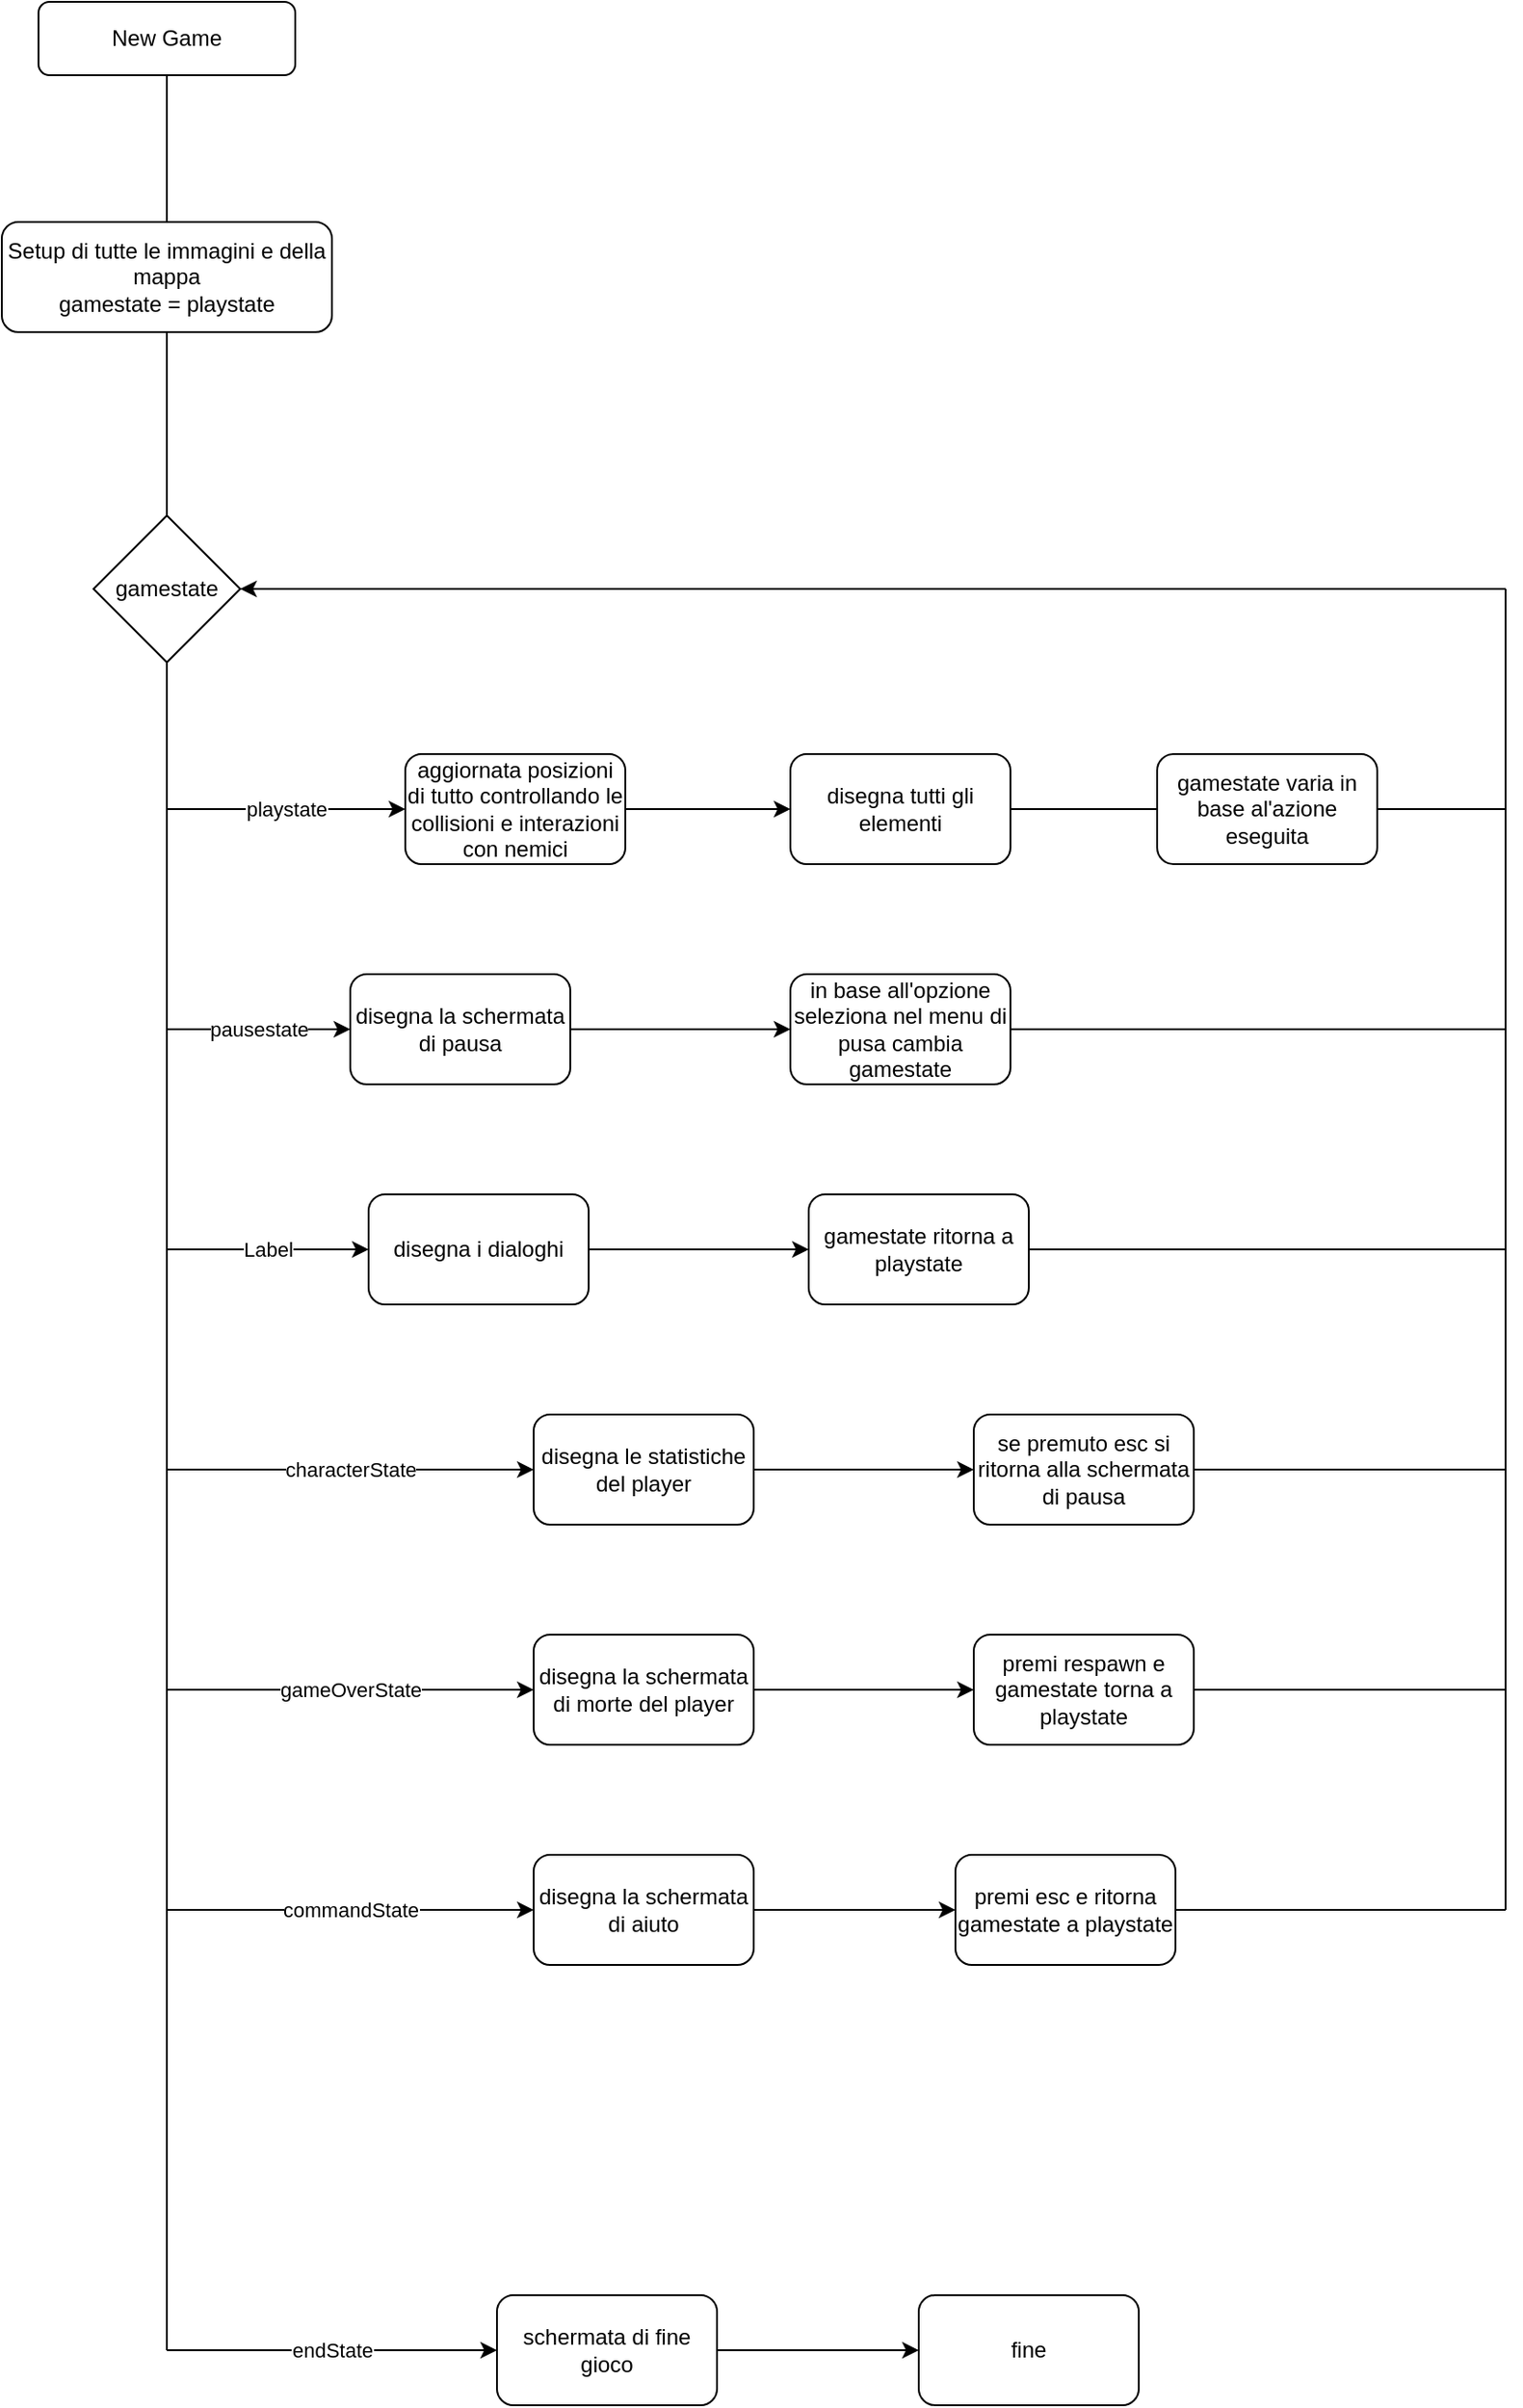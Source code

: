 <mxfile version="21.3.4" type="github">
  <diagram id="C5RBs43oDa-KdzZeNtuy" name="Page-1">
    <mxGraphModel dx="2883" dy="1637" grid="1" gridSize="10" guides="1" tooltips="1" connect="1" arrows="1" fold="1" page="1" pageScale="1" pageWidth="1300" pageHeight="1500" math="0" shadow="0">
      <root>
        <mxCell id="WIyWlLk6GJQsqaUBKTNV-0" />
        <mxCell id="WIyWlLk6GJQsqaUBKTNV-1" parent="WIyWlLk6GJQsqaUBKTNV-0" />
        <mxCell id="pZJ30b5z6qygZ-GOe4A2-1" value="New Game" style="rounded=1;whiteSpace=wrap;html=1;" parent="WIyWlLk6GJQsqaUBKTNV-1" vertex="1">
          <mxGeometry x="80" y="80" width="140" height="40" as="geometry" />
        </mxCell>
        <mxCell id="pZJ30b5z6qygZ-GOe4A2-2" value="" style="endArrow=none;html=1;rounded=0;entryX=0.5;entryY=1;entryDx=0;entryDy=0;exitX=0.5;exitY=0;exitDx=0;exitDy=0;" parent="WIyWlLk6GJQsqaUBKTNV-1" source="pZJ30b5z6qygZ-GOe4A2-3" target="pZJ30b5z6qygZ-GOe4A2-1" edge="1">
          <mxGeometry width="50" height="50" relative="1" as="geometry">
            <mxPoint x="150" y="200" as="sourcePoint" />
            <mxPoint x="360" y="290" as="targetPoint" />
          </mxGeometry>
        </mxCell>
        <mxCell id="pZJ30b5z6qygZ-GOe4A2-3" value="Setup di tutte le immagini e della mappa&lt;br&gt;gamestate = playstate" style="rounded=1;whiteSpace=wrap;html=1;" parent="WIyWlLk6GJQsqaUBKTNV-1" vertex="1">
          <mxGeometry x="60" y="200" width="180" height="60" as="geometry" />
        </mxCell>
        <mxCell id="pZJ30b5z6qygZ-GOe4A2-4" value="" style="endArrow=none;html=1;rounded=0;entryX=0.5;entryY=1;entryDx=0;entryDy=0;" parent="WIyWlLk6GJQsqaUBKTNV-1" target="pZJ30b5z6qygZ-GOe4A2-3" edge="1">
          <mxGeometry width="50" height="50" relative="1" as="geometry">
            <mxPoint x="150" y="360" as="sourcePoint" />
            <mxPoint x="360" y="290" as="targetPoint" />
          </mxGeometry>
        </mxCell>
        <mxCell id="pZJ30b5z6qygZ-GOe4A2-5" value="gamestate" style="rhombus;whiteSpace=wrap;html=1;" parent="WIyWlLk6GJQsqaUBKTNV-1" vertex="1">
          <mxGeometry x="110" y="360" width="80" height="80" as="geometry" />
        </mxCell>
        <mxCell id="pZJ30b5z6qygZ-GOe4A2-6" value="" style="endArrow=none;html=1;rounded=0;entryX=0.5;entryY=1;entryDx=0;entryDy=0;" parent="WIyWlLk6GJQsqaUBKTNV-1" target="pZJ30b5z6qygZ-GOe4A2-5" edge="1">
          <mxGeometry width="50" height="50" relative="1" as="geometry">
            <mxPoint x="150" y="1360" as="sourcePoint" />
            <mxPoint x="360" y="690" as="targetPoint" />
          </mxGeometry>
        </mxCell>
        <mxCell id="pZJ30b5z6qygZ-GOe4A2-9" value="" style="endArrow=classic;html=1;rounded=0;" parent="WIyWlLk6GJQsqaUBKTNV-1" edge="1">
          <mxGeometry relative="1" as="geometry">
            <mxPoint x="150" y="520" as="sourcePoint" />
            <mxPoint x="280" y="520" as="targetPoint" />
          </mxGeometry>
        </mxCell>
        <mxCell id="pZJ30b5z6qygZ-GOe4A2-10" value="playstate" style="edgeLabel;resizable=0;html=1;align=center;verticalAlign=middle;" parent="pZJ30b5z6qygZ-GOe4A2-9" connectable="0" vertex="1">
          <mxGeometry relative="1" as="geometry" />
        </mxCell>
        <mxCell id="pZJ30b5z6qygZ-GOe4A2-11" value="aggiornata posizioni di tutto controllando le collisioni e interazioni con nemici" style="rounded=1;whiteSpace=wrap;html=1;" parent="WIyWlLk6GJQsqaUBKTNV-1" vertex="1">
          <mxGeometry x="280" y="490" width="120" height="60" as="geometry" />
        </mxCell>
        <mxCell id="pZJ30b5z6qygZ-GOe4A2-12" value="" style="endArrow=classic;html=1;rounded=0;exitX=1;exitY=0.5;exitDx=0;exitDy=0;" parent="WIyWlLk6GJQsqaUBKTNV-1" source="pZJ30b5z6qygZ-GOe4A2-11" edge="1">
          <mxGeometry width="50" height="50" relative="1" as="geometry">
            <mxPoint x="310" y="590" as="sourcePoint" />
            <mxPoint x="490" y="520" as="targetPoint" />
          </mxGeometry>
        </mxCell>
        <mxCell id="pZJ30b5z6qygZ-GOe4A2-13" value="disegna tutti gli elementi" style="rounded=1;whiteSpace=wrap;html=1;" parent="WIyWlLk6GJQsqaUBKTNV-1" vertex="1">
          <mxGeometry x="490" y="490" width="120" height="60" as="geometry" />
        </mxCell>
        <mxCell id="pZJ30b5z6qygZ-GOe4A2-14" value="" style="endArrow=classic;html=1;rounded=0;entryX=1;entryY=0.5;entryDx=0;entryDy=0;" parent="WIyWlLk6GJQsqaUBKTNV-1" target="pZJ30b5z6qygZ-GOe4A2-5" edge="1">
          <mxGeometry width="50" height="50" relative="1" as="geometry">
            <mxPoint x="880" y="400" as="sourcePoint" />
            <mxPoint x="360" y="540" as="targetPoint" />
          </mxGeometry>
        </mxCell>
        <mxCell id="pZJ30b5z6qygZ-GOe4A2-15" value="" style="endArrow=none;html=1;rounded=0;entryX=1;entryY=0.5;entryDx=0;entryDy=0;" parent="WIyWlLk6GJQsqaUBKTNV-1" target="pZJ30b5z6qygZ-GOe4A2-13" edge="1">
          <mxGeometry width="50" height="50" relative="1" as="geometry">
            <mxPoint x="880" y="400" as="sourcePoint" />
            <mxPoint x="360" y="540" as="targetPoint" />
            <Array as="points">
              <mxPoint x="880" y="520" />
            </Array>
          </mxGeometry>
        </mxCell>
        <mxCell id="pZJ30b5z6qygZ-GOe4A2-16" value="" style="endArrow=classic;html=1;rounded=0;" parent="WIyWlLk6GJQsqaUBKTNV-1" edge="1">
          <mxGeometry relative="1" as="geometry">
            <mxPoint x="150" y="640" as="sourcePoint" />
            <mxPoint x="250" y="640" as="targetPoint" />
          </mxGeometry>
        </mxCell>
        <mxCell id="pZJ30b5z6qygZ-GOe4A2-17" value="pausestate" style="edgeLabel;resizable=0;html=1;align=center;verticalAlign=middle;" parent="pZJ30b5z6qygZ-GOe4A2-16" connectable="0" vertex="1">
          <mxGeometry relative="1" as="geometry" />
        </mxCell>
        <mxCell id="pZJ30b5z6qygZ-GOe4A2-18" value="gamestate varia in base al&#39;azione eseguita" style="rounded=1;whiteSpace=wrap;html=1;" parent="WIyWlLk6GJQsqaUBKTNV-1" vertex="1">
          <mxGeometry x="690" y="490" width="120" height="60" as="geometry" />
        </mxCell>
        <mxCell id="pZJ30b5z6qygZ-GOe4A2-19" value="disegna la schermata di pausa" style="rounded=1;whiteSpace=wrap;html=1;" parent="WIyWlLk6GJQsqaUBKTNV-1" vertex="1">
          <mxGeometry x="250" y="610" width="120" height="60" as="geometry" />
        </mxCell>
        <mxCell id="pZJ30b5z6qygZ-GOe4A2-20" value="" style="endArrow=classic;html=1;rounded=0;exitX=1;exitY=0.5;exitDx=0;exitDy=0;" parent="WIyWlLk6GJQsqaUBKTNV-1" source="pZJ30b5z6qygZ-GOe4A2-19" target="pZJ30b5z6qygZ-GOe4A2-21" edge="1">
          <mxGeometry width="50" height="50" relative="1" as="geometry">
            <mxPoint x="310" y="490" as="sourcePoint" />
            <mxPoint x="480" y="640" as="targetPoint" />
          </mxGeometry>
        </mxCell>
        <mxCell id="pZJ30b5z6qygZ-GOe4A2-21" value="in base all&#39;opzione seleziona nel menu di pusa cambia gamestate" style="rounded=1;whiteSpace=wrap;html=1;" parent="WIyWlLk6GJQsqaUBKTNV-1" vertex="1">
          <mxGeometry x="490" y="610" width="120" height="60" as="geometry" />
        </mxCell>
        <mxCell id="pZJ30b5z6qygZ-GOe4A2-22" value="" style="endArrow=none;html=1;rounded=0;exitX=1;exitY=0.5;exitDx=0;exitDy=0;" parent="WIyWlLk6GJQsqaUBKTNV-1" source="pZJ30b5z6qygZ-GOe4A2-21" edge="1">
          <mxGeometry width="50" height="50" relative="1" as="geometry">
            <mxPoint x="310" y="490" as="sourcePoint" />
            <mxPoint x="880" y="640" as="targetPoint" />
          </mxGeometry>
        </mxCell>
        <mxCell id="pZJ30b5z6qygZ-GOe4A2-23" value="" style="endArrow=none;html=1;rounded=0;" parent="WIyWlLk6GJQsqaUBKTNV-1" edge="1">
          <mxGeometry width="50" height="50" relative="1" as="geometry">
            <mxPoint x="880" y="1120" as="sourcePoint" />
            <mxPoint x="880" y="520" as="targetPoint" />
          </mxGeometry>
        </mxCell>
        <mxCell id="pZJ30b5z6qygZ-GOe4A2-25" value="" style="endArrow=classic;html=1;rounded=0;" parent="WIyWlLk6GJQsqaUBKTNV-1" target="pZJ30b5z6qygZ-GOe4A2-27" edge="1">
          <mxGeometry relative="1" as="geometry">
            <mxPoint x="150" y="760" as="sourcePoint" />
            <mxPoint x="320" y="760" as="targetPoint" />
          </mxGeometry>
        </mxCell>
        <mxCell id="pZJ30b5z6qygZ-GOe4A2-26" value="Label" style="edgeLabel;resizable=0;html=1;align=center;verticalAlign=middle;" parent="pZJ30b5z6qygZ-GOe4A2-25" connectable="0" vertex="1">
          <mxGeometry relative="1" as="geometry" />
        </mxCell>
        <mxCell id="pZJ30b5z6qygZ-GOe4A2-27" value="disegna i dialoghi" style="rounded=1;whiteSpace=wrap;html=1;" parent="WIyWlLk6GJQsqaUBKTNV-1" vertex="1">
          <mxGeometry x="260" y="730" width="120" height="60" as="geometry" />
        </mxCell>
        <mxCell id="pZJ30b5z6qygZ-GOe4A2-28" value="" style="endArrow=classic;html=1;rounded=0;exitX=1;exitY=0.5;exitDx=0;exitDy=0;" parent="WIyWlLk6GJQsqaUBKTNV-1" source="pZJ30b5z6qygZ-GOe4A2-27" edge="1">
          <mxGeometry width="50" height="50" relative="1" as="geometry">
            <mxPoint x="640" y="760" as="sourcePoint" />
            <mxPoint x="500" y="760" as="targetPoint" />
          </mxGeometry>
        </mxCell>
        <mxCell id="pZJ30b5z6qygZ-GOe4A2-29" value="gamestate ritorna a playstate" style="rounded=1;whiteSpace=wrap;html=1;" parent="WIyWlLk6GJQsqaUBKTNV-1" vertex="1">
          <mxGeometry x="500" y="730" width="120" height="60" as="geometry" />
        </mxCell>
        <mxCell id="pZJ30b5z6qygZ-GOe4A2-30" value="" style="endArrow=none;html=1;rounded=0;exitX=1;exitY=0.5;exitDx=0;exitDy=0;" parent="WIyWlLk6GJQsqaUBKTNV-1" source="pZJ30b5z6qygZ-GOe4A2-29" edge="1">
          <mxGeometry width="50" height="50" relative="1" as="geometry">
            <mxPoint x="640" y="760" as="sourcePoint" />
            <mxPoint x="880" y="760" as="targetPoint" />
          </mxGeometry>
        </mxCell>
        <mxCell id="pZJ30b5z6qygZ-GOe4A2-33" value="" style="endArrow=classic;html=1;rounded=0;" parent="WIyWlLk6GJQsqaUBKTNV-1" edge="1">
          <mxGeometry relative="1" as="geometry">
            <mxPoint x="150" y="880" as="sourcePoint" />
            <mxPoint x="350" y="880" as="targetPoint" />
          </mxGeometry>
        </mxCell>
        <mxCell id="pZJ30b5z6qygZ-GOe4A2-34" value="characterState" style="edgeLabel;resizable=0;html=1;align=center;verticalAlign=middle;" parent="pZJ30b5z6qygZ-GOe4A2-33" connectable="0" vertex="1">
          <mxGeometry relative="1" as="geometry" />
        </mxCell>
        <mxCell id="pZJ30b5z6qygZ-GOe4A2-35" value="disegna le statistiche del player" style="rounded=1;whiteSpace=wrap;html=1;" parent="WIyWlLk6GJQsqaUBKTNV-1" vertex="1">
          <mxGeometry x="350" y="850" width="120" height="60" as="geometry" />
        </mxCell>
        <mxCell id="pZJ30b5z6qygZ-GOe4A2-36" value="" style="endArrow=classic;html=1;rounded=0;exitX=1;exitY=0.5;exitDx=0;exitDy=0;" parent="WIyWlLk6GJQsqaUBKTNV-1" source="pZJ30b5z6qygZ-GOe4A2-35" edge="1">
          <mxGeometry width="50" height="50" relative="1" as="geometry">
            <mxPoint x="400" y="760" as="sourcePoint" />
            <mxPoint x="590" y="880" as="targetPoint" />
          </mxGeometry>
        </mxCell>
        <mxCell id="pZJ30b5z6qygZ-GOe4A2-37" value="se premuto esc si ritorna alla schermata di pausa" style="rounded=1;whiteSpace=wrap;html=1;" parent="WIyWlLk6GJQsqaUBKTNV-1" vertex="1">
          <mxGeometry x="590" y="850" width="120" height="60" as="geometry" />
        </mxCell>
        <mxCell id="pZJ30b5z6qygZ-GOe4A2-38" value="" style="endArrow=none;html=1;rounded=0;exitX=1;exitY=0.5;exitDx=0;exitDy=0;" parent="WIyWlLk6GJQsqaUBKTNV-1" source="pZJ30b5z6qygZ-GOe4A2-37" edge="1">
          <mxGeometry width="50" height="50" relative="1" as="geometry">
            <mxPoint x="400" y="760" as="sourcePoint" />
            <mxPoint x="880" y="880" as="targetPoint" />
          </mxGeometry>
        </mxCell>
        <mxCell id="pZJ30b5z6qygZ-GOe4A2-39" value="" style="endArrow=classic;html=1;rounded=0;" parent="WIyWlLk6GJQsqaUBKTNV-1" edge="1">
          <mxGeometry relative="1" as="geometry">
            <mxPoint x="150" y="1000" as="sourcePoint" />
            <mxPoint x="350" y="1000" as="targetPoint" />
          </mxGeometry>
        </mxCell>
        <mxCell id="pZJ30b5z6qygZ-GOe4A2-40" value="gameOverState" style="edgeLabel;resizable=0;html=1;align=center;verticalAlign=middle;" parent="pZJ30b5z6qygZ-GOe4A2-39" connectable="0" vertex="1">
          <mxGeometry relative="1" as="geometry" />
        </mxCell>
        <mxCell id="pZJ30b5z6qygZ-GOe4A2-41" value="disegna la schermata di morte del player" style="rounded=1;whiteSpace=wrap;html=1;" parent="WIyWlLk6GJQsqaUBKTNV-1" vertex="1">
          <mxGeometry x="350" y="970" width="120" height="60" as="geometry" />
        </mxCell>
        <mxCell id="pZJ30b5z6qygZ-GOe4A2-42" value="premi respawn e gamestate torna a playstate" style="rounded=1;whiteSpace=wrap;html=1;" parent="WIyWlLk6GJQsqaUBKTNV-1" vertex="1">
          <mxGeometry x="590" y="970" width="120" height="60" as="geometry" />
        </mxCell>
        <mxCell id="pZJ30b5z6qygZ-GOe4A2-43" value="" style="endArrow=classic;html=1;rounded=0;entryX=0;entryY=0.5;entryDx=0;entryDy=0;exitX=1;exitY=0.5;exitDx=0;exitDy=0;" parent="WIyWlLk6GJQsqaUBKTNV-1" source="pZJ30b5z6qygZ-GOe4A2-41" target="pZJ30b5z6qygZ-GOe4A2-42" edge="1">
          <mxGeometry width="50" height="50" relative="1" as="geometry">
            <mxPoint x="400" y="1160" as="sourcePoint" />
            <mxPoint x="450" y="1110" as="targetPoint" />
          </mxGeometry>
        </mxCell>
        <mxCell id="pZJ30b5z6qygZ-GOe4A2-44" value="" style="endArrow=none;html=1;rounded=0;entryX=1;entryY=0.5;entryDx=0;entryDy=0;" parent="WIyWlLk6GJQsqaUBKTNV-1" target="pZJ30b5z6qygZ-GOe4A2-42" edge="1">
          <mxGeometry width="50" height="50" relative="1" as="geometry">
            <mxPoint x="880" y="1000" as="sourcePoint" />
            <mxPoint x="450" y="1110" as="targetPoint" />
          </mxGeometry>
        </mxCell>
        <mxCell id="pZJ30b5z6qygZ-GOe4A2-46" value="" style="endArrow=classic;html=1;rounded=0;" parent="WIyWlLk6GJQsqaUBKTNV-1" edge="1">
          <mxGeometry relative="1" as="geometry">
            <mxPoint x="150" y="1120" as="sourcePoint" />
            <mxPoint x="350" y="1120" as="targetPoint" />
            <Array as="points">
              <mxPoint x="260" y="1120" />
            </Array>
          </mxGeometry>
        </mxCell>
        <mxCell id="pZJ30b5z6qygZ-GOe4A2-47" value="commandState" style="edgeLabel;resizable=0;html=1;align=center;verticalAlign=middle;" parent="pZJ30b5z6qygZ-GOe4A2-46" connectable="0" vertex="1">
          <mxGeometry relative="1" as="geometry" />
        </mxCell>
        <mxCell id="pZJ30b5z6qygZ-GOe4A2-49" value="disegna la schermata di aiuto" style="rounded=1;whiteSpace=wrap;html=1;" parent="WIyWlLk6GJQsqaUBKTNV-1" vertex="1">
          <mxGeometry x="350" y="1090" width="120" height="60" as="geometry" />
        </mxCell>
        <mxCell id="pZJ30b5z6qygZ-GOe4A2-50" value="" style="endArrow=classic;html=1;rounded=0;exitX=1;exitY=0.5;exitDx=0;exitDy=0;" parent="WIyWlLk6GJQsqaUBKTNV-1" source="pZJ30b5z6qygZ-GOe4A2-49" edge="1">
          <mxGeometry width="50" height="50" relative="1" as="geometry">
            <mxPoint x="400" y="1360" as="sourcePoint" />
            <mxPoint x="580" y="1120" as="targetPoint" />
          </mxGeometry>
        </mxCell>
        <mxCell id="pZJ30b5z6qygZ-GOe4A2-51" value="premi esc e ritorna gamestate a playstate" style="rounded=1;whiteSpace=wrap;html=1;" parent="WIyWlLk6GJQsqaUBKTNV-1" vertex="1">
          <mxGeometry x="580" y="1090" width="120" height="60" as="geometry" />
        </mxCell>
        <mxCell id="pZJ30b5z6qygZ-GOe4A2-52" value="" style="endArrow=none;html=1;rounded=0;exitX=1;exitY=0.5;exitDx=0;exitDy=0;" parent="WIyWlLk6GJQsqaUBKTNV-1" source="pZJ30b5z6qygZ-GOe4A2-51" edge="1">
          <mxGeometry width="50" height="50" relative="1" as="geometry">
            <mxPoint x="400" y="1360" as="sourcePoint" />
            <mxPoint x="880" y="1120" as="targetPoint" />
          </mxGeometry>
        </mxCell>
        <mxCell id="pZJ30b5z6qygZ-GOe4A2-53" value="" style="endArrow=classic;html=1;rounded=0;" parent="WIyWlLk6GJQsqaUBKTNV-1" edge="1">
          <mxGeometry relative="1" as="geometry">
            <mxPoint x="150" y="1360" as="sourcePoint" />
            <mxPoint x="330" y="1360" as="targetPoint" />
          </mxGeometry>
        </mxCell>
        <mxCell id="pZJ30b5z6qygZ-GOe4A2-54" value="endState" style="edgeLabel;resizable=0;html=1;align=center;verticalAlign=middle;" parent="pZJ30b5z6qygZ-GOe4A2-53" connectable="0" vertex="1">
          <mxGeometry relative="1" as="geometry" />
        </mxCell>
        <mxCell id="pZJ30b5z6qygZ-GOe4A2-55" value="schermata di fine gioco" style="rounded=1;whiteSpace=wrap;html=1;" parent="WIyWlLk6GJQsqaUBKTNV-1" vertex="1">
          <mxGeometry x="330" y="1330" width="120" height="60" as="geometry" />
        </mxCell>
        <mxCell id="pZJ30b5z6qygZ-GOe4A2-57" value="" style="endArrow=classic;html=1;rounded=0;exitX=1;exitY=0.5;exitDx=0;exitDy=0;" parent="WIyWlLk6GJQsqaUBKTNV-1" source="pZJ30b5z6qygZ-GOe4A2-55" target="pZJ30b5z6qygZ-GOe4A2-58" edge="1">
          <mxGeometry width="50" height="50" relative="1" as="geometry">
            <mxPoint x="400" y="1360" as="sourcePoint" />
            <mxPoint x="620" y="1360" as="targetPoint" />
          </mxGeometry>
        </mxCell>
        <mxCell id="pZJ30b5z6qygZ-GOe4A2-58" value="fine" style="rounded=1;whiteSpace=wrap;html=1;" parent="WIyWlLk6GJQsqaUBKTNV-1" vertex="1">
          <mxGeometry x="560" y="1330" width="120" height="60" as="geometry" />
        </mxCell>
      </root>
    </mxGraphModel>
  </diagram>
</mxfile>
